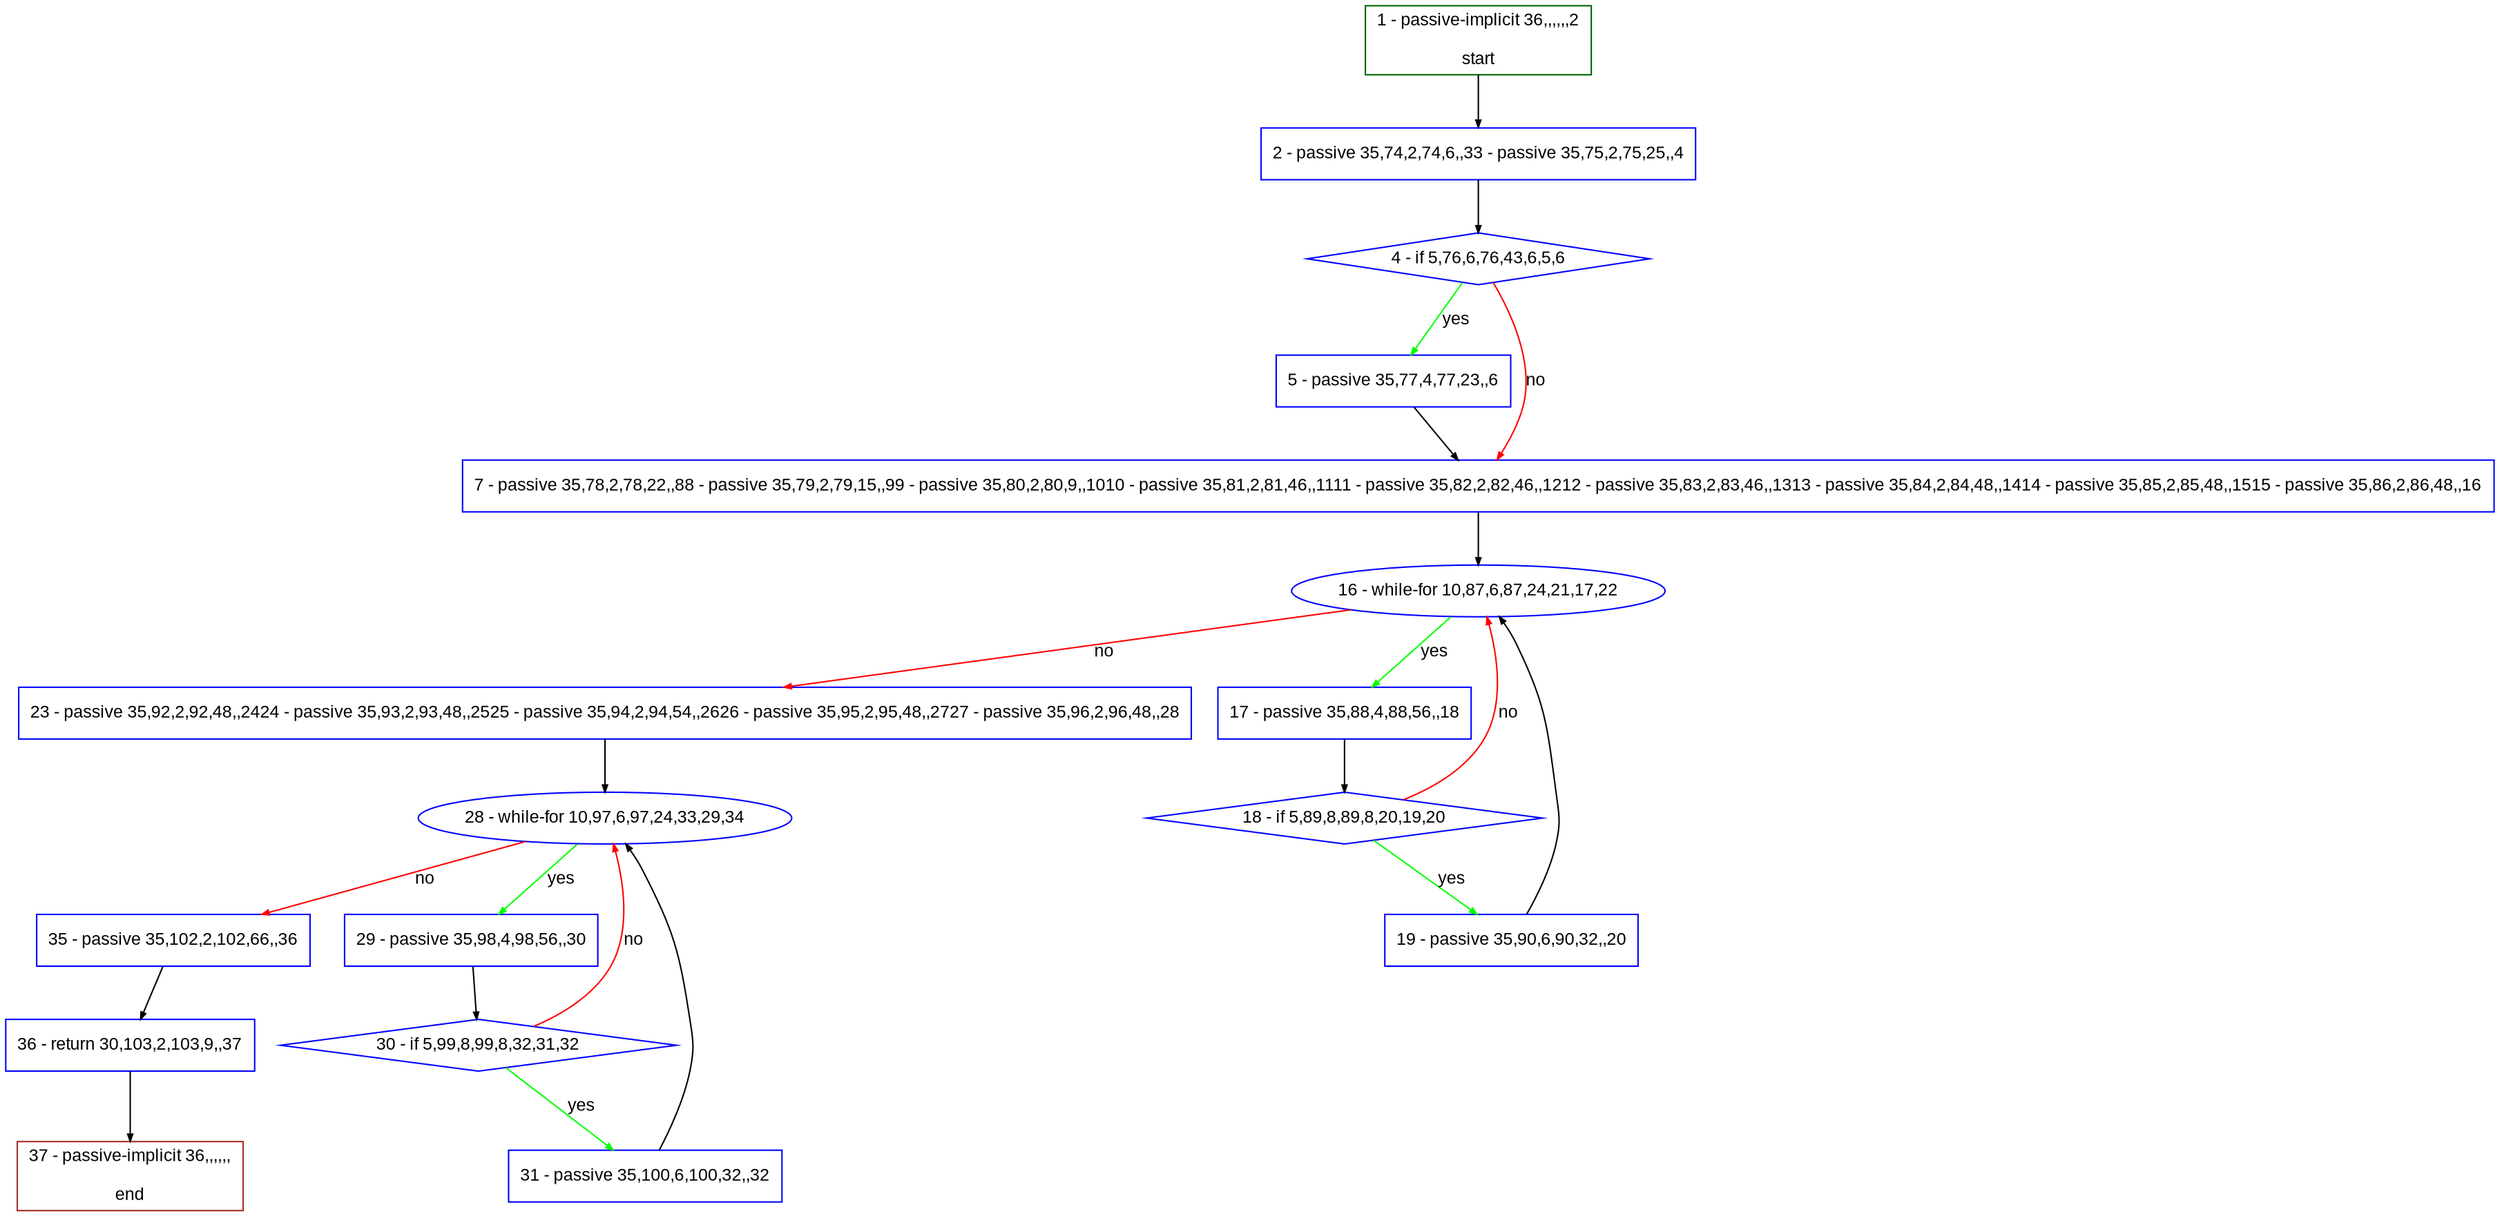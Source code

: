 digraph "" {
  graph [pack="true", label="", fontsize="12", packmode="clust", fontname="Arial", fillcolor="#FFFFCC", bgcolor="white", style="rounded,filled", compound="true"];
  node [node_initialized="no", label="", color="grey", fontsize="12", fillcolor="white", fontname="Arial", style="filled", shape="rectangle", compound="true", fixedsize="false"];
  edge [fontcolor="black", arrowhead="normal", arrowtail="none", arrowsize="0.5", ltail="", label="", color="black", fontsize="12", lhead="", fontname="Arial", dir="forward", compound="true"];
  __N1 [label="2 - passive 35,74,2,74,6,,33 - passive 35,75,2,75,25,,4", color="#0000ff", fillcolor="#ffffff", style="filled", shape="box"];
  __N2 [label="1 - passive-implicit 36,,,,,,2\n\nstart", color="#006400", fillcolor="#ffffff", style="filled", shape="box"];
  __N3 [label="4 - if 5,76,6,76,43,6,5,6", color="#0000ff", fillcolor="#ffffff", style="filled", shape="diamond"];
  __N4 [label="5 - passive 35,77,4,77,23,,6", color="#0000ff", fillcolor="#ffffff", style="filled", shape="box"];
  __N5 [label="7 - passive 35,78,2,78,22,,88 - passive 35,79,2,79,15,,99 - passive 35,80,2,80,9,,1010 - passive 35,81,2,81,46,,1111 - passive 35,82,2,82,46,,1212 - passive 35,83,2,83,46,,1313 - passive 35,84,2,84,48,,1414 - passive 35,85,2,85,48,,1515 - passive 35,86,2,86,48,,16", color="#0000ff", fillcolor="#ffffff", style="filled", shape="box"];
  __N6 [label="16 - while-for 10,87,6,87,24,21,17,22", color="#0000ff", fillcolor="#ffffff", style="filled", shape="oval"];
  __N7 [label="17 - passive 35,88,4,88,56,,18", color="#0000ff", fillcolor="#ffffff", style="filled", shape="box"];
  __N8 [label="23 - passive 35,92,2,92,48,,2424 - passive 35,93,2,93,48,,2525 - passive 35,94,2,94,54,,2626 - passive 35,95,2,95,48,,2727 - passive 35,96,2,96,48,,28", color="#0000ff", fillcolor="#ffffff", style="filled", shape="box"];
  __N9 [label="18 - if 5,89,8,89,8,20,19,20", color="#0000ff", fillcolor="#ffffff", style="filled", shape="diamond"];
  __N10 [label="19 - passive 35,90,6,90,32,,20", color="#0000ff", fillcolor="#ffffff", style="filled", shape="box"];
  __N11 [label="28 - while-for 10,97,6,97,24,33,29,34", color="#0000ff", fillcolor="#ffffff", style="filled", shape="oval"];
  __N12 [label="29 - passive 35,98,4,98,56,,30", color="#0000ff", fillcolor="#ffffff", style="filled", shape="box"];
  __N13 [label="35 - passive 35,102,2,102,66,,36", color="#0000ff", fillcolor="#ffffff", style="filled", shape="box"];
  __N14 [label="30 - if 5,99,8,99,8,32,31,32", color="#0000ff", fillcolor="#ffffff", style="filled", shape="diamond"];
  __N15 [label="31 - passive 35,100,6,100,32,,32", color="#0000ff", fillcolor="#ffffff", style="filled", shape="box"];
  __N16 [label="36 - return 30,103,2,103,9,,37", color="#0000ff", fillcolor="#ffffff", style="filled", shape="box"];
  __N17 [label="37 - passive-implicit 36,,,,,,\n\nend", color="#a52a2a", fillcolor="#ffffff", style="filled", shape="box"];
  __N2 -> __N1 [arrowhead="normal", arrowtail="none", color="#000000", label="", dir="forward"];
  __N1 -> __N3 [arrowhead="normal", arrowtail="none", color="#000000", label="", dir="forward"];
  __N3 -> __N4 [arrowhead="normal", arrowtail="none", color="#00ff00", label="yes", dir="forward"];
  __N3 -> __N5 [arrowhead="normal", arrowtail="none", color="#ff0000", label="no", dir="forward"];
  __N4 -> __N5 [arrowhead="normal", arrowtail="none", color="#000000", label="", dir="forward"];
  __N5 -> __N6 [arrowhead="normal", arrowtail="none", color="#000000", label="", dir="forward"];
  __N6 -> __N7 [arrowhead="normal", arrowtail="none", color="#00ff00", label="yes", dir="forward"];
  __N6 -> __N8 [arrowhead="normal", arrowtail="none", color="#ff0000", label="no", dir="forward"];
  __N7 -> __N9 [arrowhead="normal", arrowtail="none", color="#000000", label="", dir="forward"];
  __N9 -> __N6 [arrowhead="normal", arrowtail="none", color="#ff0000", label="no", dir="forward"];
  __N9 -> __N10 [arrowhead="normal", arrowtail="none", color="#00ff00", label="yes", dir="forward"];
  __N10 -> __N6 [arrowhead="normal", arrowtail="none", color="#000000", label="", dir="forward"];
  __N8 -> __N11 [arrowhead="normal", arrowtail="none", color="#000000", label="", dir="forward"];
  __N11 -> __N12 [arrowhead="normal", arrowtail="none", color="#00ff00", label="yes", dir="forward"];
  __N11 -> __N13 [arrowhead="normal", arrowtail="none", color="#ff0000", label="no", dir="forward"];
  __N12 -> __N14 [arrowhead="normal", arrowtail="none", color="#000000", label="", dir="forward"];
  __N14 -> __N11 [arrowhead="normal", arrowtail="none", color="#ff0000", label="no", dir="forward"];
  __N14 -> __N15 [arrowhead="normal", arrowtail="none", color="#00ff00", label="yes", dir="forward"];
  __N15 -> __N11 [arrowhead="normal", arrowtail="none", color="#000000", label="", dir="forward"];
  __N13 -> __N16 [arrowhead="normal", arrowtail="none", color="#000000", label="", dir="forward"];
  __N16 -> __N17 [arrowhead="normal", arrowtail="none", color="#000000", label="", dir="forward"];
}
